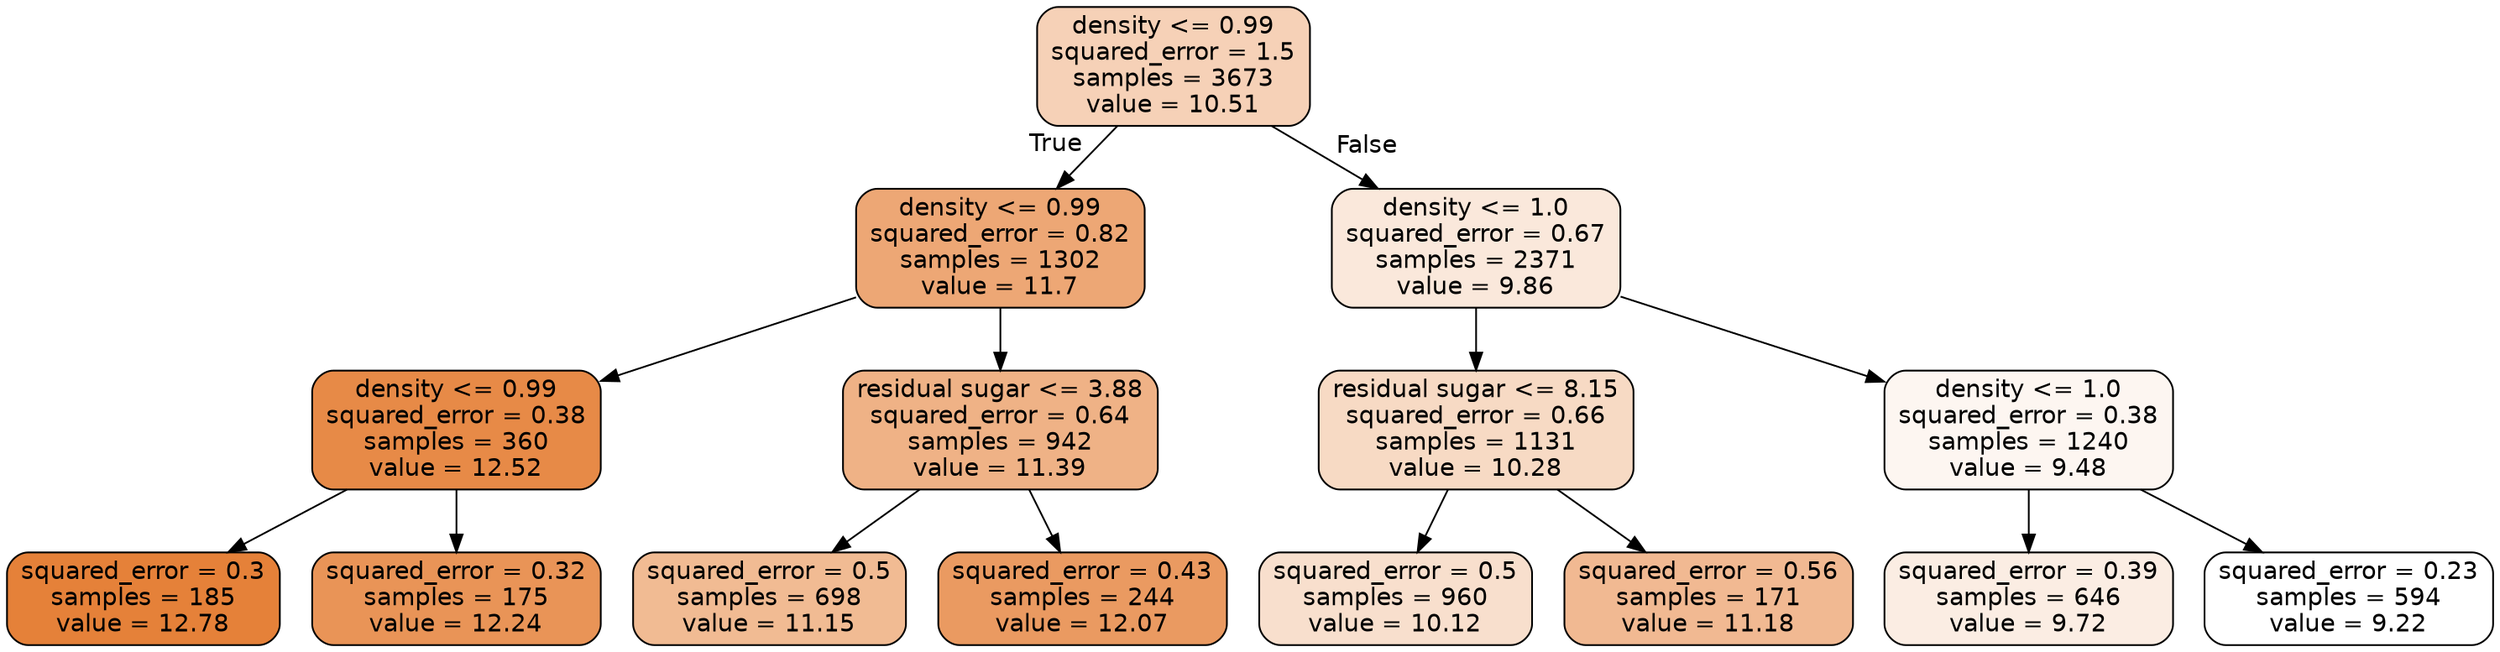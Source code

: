digraph Tree {
node [shape=box, style="filled, rounded", color="black", fontname="helvetica"] ;
edge [fontname="helvetica"] ;
0 [label="density <= 0.99\nsquared_error = 1.5\nsamples = 3673\nvalue = 10.51", fillcolor="#f6d1b7"] ;
1 [label="density <= 0.99\nsquared_error = 0.82\nsamples = 1302\nvalue = 11.7", fillcolor="#eda775"] ;
0 -> 1 [labeldistance=2.5, labelangle=45, headlabel="True"] ;
2 [label="density <= 0.99\nsquared_error = 0.38\nsamples = 360\nvalue = 12.52", fillcolor="#e78a47"] ;
1 -> 2 ;
3 [label="squared_error = 0.3\nsamples = 185\nvalue = 12.78", fillcolor="#e58139"] ;
2 -> 3 ;
4 [label="squared_error = 0.32\nsamples = 175\nvalue = 12.24", fillcolor="#e99457"] ;
2 -> 4 ;
5 [label="residual sugar <= 3.88\nsquared_error = 0.64\nsamples = 942\nvalue = 11.39", fillcolor="#efb286"] ;
1 -> 5 ;
6 [label="squared_error = 0.5\nsamples = 698\nvalue = 11.15", fillcolor="#f1bb93"] ;
5 -> 6 ;
7 [label="squared_error = 0.43\nsamples = 244\nvalue = 12.07", fillcolor="#ea9a61"] ;
5 -> 7 ;
8 [label="density <= 1.0\nsquared_error = 0.67\nsamples = 2371\nvalue = 9.86", fillcolor="#fae8db"] ;
0 -> 8 [labeldistance=2.5, labelangle=-45, headlabel="False"] ;
9 [label="residual sugar <= 8.15\nsquared_error = 0.66\nsamples = 1131\nvalue = 10.28", fillcolor="#f7dac4"] ;
8 -> 9 ;
10 [label="squared_error = 0.5\nsamples = 960\nvalue = 10.12", fillcolor="#f8dfcd"] ;
9 -> 10 ;
11 [label="squared_error = 0.56\nsamples = 171\nvalue = 11.18", fillcolor="#f1b992"] ;
9 -> 11 ;
12 [label="density <= 1.0\nsquared_error = 0.38\nsamples = 1240\nvalue = 9.48", fillcolor="#fdf6f1"] ;
8 -> 12 ;
13 [label="squared_error = 0.39\nsamples = 646\nvalue = 9.72", fillcolor="#fbede3"] ;
12 -> 13 ;
14 [label="squared_error = 0.23\nsamples = 594\nvalue = 9.22", fillcolor="#ffffff"] ;
12 -> 14 ;
}